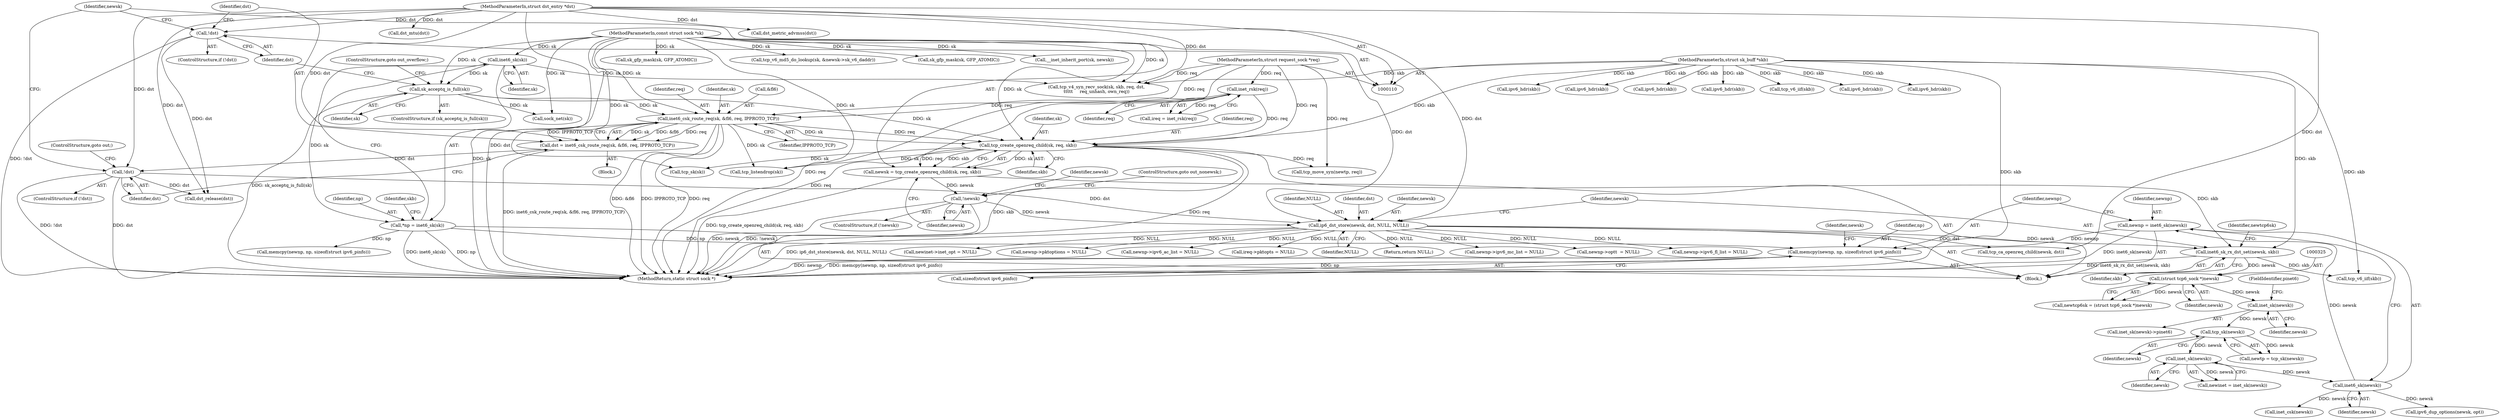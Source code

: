 digraph "0_linux_83eaddab4378db256d00d295bda6ca997cd13a52_0@API" {
"1000348" [label="(Call,memcpy(newnp, np, sizeof(struct ipv6_pinfo)))"];
"1000344" [label="(Call,newnp = inet6_sk(newsk))"];
"1000346" [label="(Call,inet6_sk(newsk))"];
"1000342" [label="(Call,inet_sk(newsk))"];
"1000338" [label="(Call,tcp_sk(newsk))"];
"1000329" [label="(Call,inet_sk(newsk))"];
"1000324" [label="(Call,(struct tcp6_sock *)newsk)"];
"1000319" [label="(Call,inet6_sk_rx_dst_set(newsk, skb))"];
"1000314" [label="(Call,ip6_dst_store(newsk, dst, NULL, NULL))"];
"1000306" [label="(Call,!newsk)"];
"1000299" [label="(Call,newsk = tcp_create_openreq_child(sk, req, skb))"];
"1000301" [label="(Call,tcp_create_openreq_child(sk, req, skb))"];
"1000289" [label="(Call,inet6_csk_route_req(sk, &fl6, req, IPPROTO_TCP))"];
"1000280" [label="(Call,sk_acceptq_is_full(sk))"];
"1000123" [label="(Call,inet6_sk(sk))"];
"1000111" [label="(MethodParameterIn,const struct sock *sk)"];
"1000277" [label="(Call,inet_rsk(req))"];
"1000113" [label="(MethodParameterIn,struct request_sock *req)"];
"1000112" [label="(MethodParameterIn,struct sk_buff *skb)"];
"1000284" [label="(Call,!dst)"];
"1000114" [label="(MethodParameterIn,struct dst_entry *dst)"];
"1000296" [label="(Call,!dst)"];
"1000287" [label="(Call,dst = inet6_csk_route_req(sk, &fl6, req, IPPROTO_TCP))"];
"1000121" [label="(Call,*np = inet6_sk(sk))"];
"1000265" [label="(Call,ipv6_hdr(skb))"];
"1000326" [label="(Identifier,newsk)"];
"1000391" [label="(Call,newnp->ipv6_ac_list = NULL)"];
"1000117" [label="(Block,)"];
"1000308" [label="(ControlStructure,goto out_nonewsk;)"];
"1000515" [label="(Call,dst_metric_advmss(dst))"];
"1000340" [label="(Call,newinet = inet_sk(newsk))"];
"1000114" [label="(MethodParameterIn,struct dst_entry *dst)"];
"1000288" [label="(Identifier,dst)"];
"1000298" [label="(ControlStructure,goto out;)"];
"1000295" [label="(ControlStructure,if (!dst))"];
"1000286" [label="(Block,)"];
"1000180" [label="(Call,memcpy(newnp, np, sizeof(struct ipv6_pinfo)))"];
"1000506" [label="(Call,dst_mtu(dst))"];
"1000293" [label="(Identifier,req)"];
"1000304" [label="(Identifier,skb)"];
"1000254" [label="(Call,ipv6_hdr(skb))"];
"1000635" [label="(Call,dst_release(dst))"];
"1000345" [label="(Identifier,newnp)"];
"1000336" [label="(Call,newtp = tcp_sk(newsk))"];
"1000330" [label="(Identifier,newsk)"];
"1000601" [label="(Call,sk_gfp_mask(sk, GFP_ATOMIC))"];
"1000122" [label="(Identifier,np)"];
"1000608" [label="(Call,ireq->pktopts = NULL)"];
"1000314" [label="(Call,ip6_dst_store(newsk, dst, NULL, NULL))"];
"1000290" [label="(Identifier,sk)"];
"1000285" [label="(Identifier,dst)"];
"1000433" [label="(Call,ipv6_hdr(skb))"];
"1000307" [label="(Identifier,newsk)"];
"1000277" [label="(Call,inet_rsk(req))"];
"1000513" [label="(Call,tcp_sk(sk))"];
"1000302" [label="(Identifier,sk)"];
"1000297" [label="(Identifier,dst)"];
"1000275" [label="(Call,ireq = inet_rsk(req))"];
"1000640" [label="(Return,return NULL;)"];
"1000311" [label="(Identifier,newsk)"];
"1000319" [label="(Call,inet6_sk_rx_dst_set(newsk, skb))"];
"1000323" [label="(Identifier,newtcp6sk)"];
"1000346" [label="(Call,inet6_sk(newsk))"];
"1000322" [label="(Call,newtcp6sk = (struct tcp6_sock *)newsk)"];
"1000483" [label="(Call,inet_csk(newsk))"];
"1000112" [label="(MethodParameterIn,struct sk_buff *skb)"];
"1000349" [label="(Identifier,newnp)"];
"1000246" [label="(Call,ipv6_hdr(skb))"];
"1000344" [label="(Call,newnp = inet6_sk(newsk))"];
"1000535" [label="(Call,tcp_v6_md5_do_lookup(sk, &newsk->sk_v6_daddr))"];
"1000280" [label="(Call,sk_acceptq_is_full(sk))"];
"1000642" [label="(MethodReturn,static struct sock *)"];
"1000351" [label="(Call,sizeof(struct ipv6_pinfo))"];
"1000329" [label="(Call,inet_sk(newsk))"];
"1000386" [label="(Call,newnp->ipv6_mc_list = NULL)"];
"1000417" [label="(Call,newnp->opt\t  = NULL)"];
"1000559" [label="(Call,sk_gfp_mask(sk, GFP_ATOMIC))"];
"1000324" [label="(Call,(struct tcp6_sock *)newsk)"];
"1000142" [label="(Call,tcp_v4_syn_recv_sock(sk, skb, req, dst,\n\t\t\t\t\t     req_unhash, own_req))"];
"1000279" [label="(ControlStructure,if (sk_acceptq_is_full(sk)))"];
"1000355" [label="(Identifier,newsk)"];
"1000315" [label="(Identifier,newsk)"];
"1000299" [label="(Call,newsk = tcp_create_openreq_child(sk, req, skb))"];
"1000631" [label="(Call,sock_net(sk))"];
"1000585" [label="(Call,tcp_move_syn(newtp, req))"];
"1000564" [label="(Call,__inet_inherit_port(sk, newsk))"];
"1000426" [label="(Call,tcp_v6_iif(skb))"];
"1000113" [label="(MethodParameterIn,struct request_sock *req)"];
"1000396" [label="(Call,newnp->ipv6_fl_list = NULL)"];
"1000328" [label="(Call,inet_sk(newsk)->pinet6)"];
"1000300" [label="(Identifier,newsk)"];
"1000342" [label="(Call,inet_sk(newsk))"];
"1000320" [label="(Identifier,newsk)"];
"1000294" [label="(Identifier,IPPROTO_TCP)"];
"1000239" [label="(Call,tcp_v6_iif(skb))"];
"1000348" [label="(Call,memcpy(newnp, np, sizeof(struct ipv6_pinfo)))"];
"1000317" [label="(Identifier,NULL)"];
"1000501" [label="(Call,tcp_ca_openreq_child(newsk, dst))"];
"1000296" [label="(Call,!dst)"];
"1000316" [label="(Identifier,dst)"];
"1000338" [label="(Call,tcp_sk(newsk))"];
"1000305" [label="(ControlStructure,if (!newsk))"];
"1000452" [label="(Call,ipv6_hdr(skb))"];
"1000343" [label="(Identifier,newsk)"];
"1000111" [label="(MethodParameterIn,const struct sock *sk)"];
"1000283" [label="(ControlStructure,if (!dst))"];
"1000638" [label="(Call,tcp_listendrop(sk))"];
"1000291" [label="(Call,&fl6)"];
"1000303" [label="(Identifier,req)"];
"1000278" [label="(Identifier,req)"];
"1000347" [label="(Identifier,newsk)"];
"1000124" [label="(Identifier,sk)"];
"1000284" [label="(Call,!dst)"];
"1000135" [label="(Identifier,skb)"];
"1000123" [label="(Call,inet6_sk(sk))"];
"1000301" [label="(Call,tcp_create_openreq_child(sk, req, skb))"];
"1000318" [label="(Identifier,NULL)"];
"1000281" [label="(Identifier,sk)"];
"1000441" [label="(Call,ipv6_hdr(skb))"];
"1000306" [label="(Call,!newsk)"];
"1000282" [label="(ControlStructure,goto out_overflow;)"];
"1000287" [label="(Call,dst = inet6_csk_route_req(sk, &fl6, req, IPPROTO_TCP))"];
"1000339" [label="(Identifier,newsk)"];
"1000350" [label="(Identifier,np)"];
"1000289" [label="(Call,inet6_csk_route_req(sk, &fl6, req, IPPROTO_TCP))"];
"1000321" [label="(Identifier,skb)"];
"1000381" [label="(Call,newinet->inet_opt = NULL)"];
"1000331" [label="(FieldIdentifier,pinet6)"];
"1000473" [label="(Call,ipv6_dup_options(newsk, opt))"];
"1000412" [label="(Call,newnp->pktoptions = NULL)"];
"1000121" [label="(Call,*np = inet6_sk(sk))"];
"1000348" -> "1000117"  [label="AST: "];
"1000348" -> "1000351"  [label="CFG: "];
"1000349" -> "1000348"  [label="AST: "];
"1000350" -> "1000348"  [label="AST: "];
"1000351" -> "1000348"  [label="AST: "];
"1000355" -> "1000348"  [label="CFG: "];
"1000348" -> "1000642"  [label="DDG: newnp"];
"1000348" -> "1000642"  [label="DDG: memcpy(newnp, np, sizeof(struct ipv6_pinfo))"];
"1000348" -> "1000642"  [label="DDG: np"];
"1000344" -> "1000348"  [label="DDG: newnp"];
"1000121" -> "1000348"  [label="DDG: np"];
"1000344" -> "1000117"  [label="AST: "];
"1000344" -> "1000346"  [label="CFG: "];
"1000345" -> "1000344"  [label="AST: "];
"1000346" -> "1000344"  [label="AST: "];
"1000349" -> "1000344"  [label="CFG: "];
"1000344" -> "1000642"  [label="DDG: inet6_sk(newsk)"];
"1000346" -> "1000344"  [label="DDG: newsk"];
"1000346" -> "1000347"  [label="CFG: "];
"1000347" -> "1000346"  [label="AST: "];
"1000342" -> "1000346"  [label="DDG: newsk"];
"1000346" -> "1000473"  [label="DDG: newsk"];
"1000346" -> "1000483"  [label="DDG: newsk"];
"1000342" -> "1000340"  [label="AST: "];
"1000342" -> "1000343"  [label="CFG: "];
"1000343" -> "1000342"  [label="AST: "];
"1000340" -> "1000342"  [label="CFG: "];
"1000342" -> "1000340"  [label="DDG: newsk"];
"1000338" -> "1000342"  [label="DDG: newsk"];
"1000338" -> "1000336"  [label="AST: "];
"1000338" -> "1000339"  [label="CFG: "];
"1000339" -> "1000338"  [label="AST: "];
"1000336" -> "1000338"  [label="CFG: "];
"1000338" -> "1000336"  [label="DDG: newsk"];
"1000329" -> "1000338"  [label="DDG: newsk"];
"1000329" -> "1000328"  [label="AST: "];
"1000329" -> "1000330"  [label="CFG: "];
"1000330" -> "1000329"  [label="AST: "];
"1000331" -> "1000329"  [label="CFG: "];
"1000324" -> "1000329"  [label="DDG: newsk"];
"1000324" -> "1000322"  [label="AST: "];
"1000324" -> "1000326"  [label="CFG: "];
"1000325" -> "1000324"  [label="AST: "];
"1000326" -> "1000324"  [label="AST: "];
"1000322" -> "1000324"  [label="CFG: "];
"1000324" -> "1000322"  [label="DDG: newsk"];
"1000319" -> "1000324"  [label="DDG: newsk"];
"1000319" -> "1000117"  [label="AST: "];
"1000319" -> "1000321"  [label="CFG: "];
"1000320" -> "1000319"  [label="AST: "];
"1000321" -> "1000319"  [label="AST: "];
"1000323" -> "1000319"  [label="CFG: "];
"1000319" -> "1000642"  [label="DDG: inet6_sk_rx_dst_set(newsk, skb)"];
"1000314" -> "1000319"  [label="DDG: newsk"];
"1000301" -> "1000319"  [label="DDG: skb"];
"1000112" -> "1000319"  [label="DDG: skb"];
"1000319" -> "1000426"  [label="DDG: skb"];
"1000314" -> "1000117"  [label="AST: "];
"1000314" -> "1000318"  [label="CFG: "];
"1000315" -> "1000314"  [label="AST: "];
"1000316" -> "1000314"  [label="AST: "];
"1000317" -> "1000314"  [label="AST: "];
"1000318" -> "1000314"  [label="AST: "];
"1000320" -> "1000314"  [label="CFG: "];
"1000314" -> "1000642"  [label="DDG: ip6_dst_store(newsk, dst, NULL, NULL)"];
"1000306" -> "1000314"  [label="DDG: newsk"];
"1000284" -> "1000314"  [label="DDG: dst"];
"1000296" -> "1000314"  [label="DDG: dst"];
"1000114" -> "1000314"  [label="DDG: dst"];
"1000314" -> "1000381"  [label="DDG: NULL"];
"1000314" -> "1000386"  [label="DDG: NULL"];
"1000314" -> "1000391"  [label="DDG: NULL"];
"1000314" -> "1000396"  [label="DDG: NULL"];
"1000314" -> "1000412"  [label="DDG: NULL"];
"1000314" -> "1000417"  [label="DDG: NULL"];
"1000314" -> "1000501"  [label="DDG: dst"];
"1000314" -> "1000608"  [label="DDG: NULL"];
"1000314" -> "1000640"  [label="DDG: NULL"];
"1000306" -> "1000305"  [label="AST: "];
"1000306" -> "1000307"  [label="CFG: "];
"1000307" -> "1000306"  [label="AST: "];
"1000308" -> "1000306"  [label="CFG: "];
"1000311" -> "1000306"  [label="CFG: "];
"1000306" -> "1000642"  [label="DDG: newsk"];
"1000306" -> "1000642"  [label="DDG: !newsk"];
"1000299" -> "1000306"  [label="DDG: newsk"];
"1000299" -> "1000117"  [label="AST: "];
"1000299" -> "1000301"  [label="CFG: "];
"1000300" -> "1000299"  [label="AST: "];
"1000301" -> "1000299"  [label="AST: "];
"1000307" -> "1000299"  [label="CFG: "];
"1000299" -> "1000642"  [label="DDG: tcp_create_openreq_child(sk, req, skb)"];
"1000301" -> "1000299"  [label="DDG: sk"];
"1000301" -> "1000299"  [label="DDG: req"];
"1000301" -> "1000299"  [label="DDG: skb"];
"1000301" -> "1000304"  [label="CFG: "];
"1000302" -> "1000301"  [label="AST: "];
"1000303" -> "1000301"  [label="AST: "];
"1000304" -> "1000301"  [label="AST: "];
"1000301" -> "1000642"  [label="DDG: skb"];
"1000301" -> "1000642"  [label="DDG: req"];
"1000289" -> "1000301"  [label="DDG: sk"];
"1000289" -> "1000301"  [label="DDG: req"];
"1000280" -> "1000301"  [label="DDG: sk"];
"1000111" -> "1000301"  [label="DDG: sk"];
"1000277" -> "1000301"  [label="DDG: req"];
"1000113" -> "1000301"  [label="DDG: req"];
"1000112" -> "1000301"  [label="DDG: skb"];
"1000301" -> "1000513"  [label="DDG: sk"];
"1000301" -> "1000585"  [label="DDG: req"];
"1000301" -> "1000638"  [label="DDG: sk"];
"1000289" -> "1000287"  [label="AST: "];
"1000289" -> "1000294"  [label="CFG: "];
"1000290" -> "1000289"  [label="AST: "];
"1000291" -> "1000289"  [label="AST: "];
"1000293" -> "1000289"  [label="AST: "];
"1000294" -> "1000289"  [label="AST: "];
"1000287" -> "1000289"  [label="CFG: "];
"1000289" -> "1000642"  [label="DDG: &fl6"];
"1000289" -> "1000642"  [label="DDG: IPPROTO_TCP"];
"1000289" -> "1000642"  [label="DDG: req"];
"1000289" -> "1000287"  [label="DDG: sk"];
"1000289" -> "1000287"  [label="DDG: &fl6"];
"1000289" -> "1000287"  [label="DDG: req"];
"1000289" -> "1000287"  [label="DDG: IPPROTO_TCP"];
"1000280" -> "1000289"  [label="DDG: sk"];
"1000111" -> "1000289"  [label="DDG: sk"];
"1000277" -> "1000289"  [label="DDG: req"];
"1000113" -> "1000289"  [label="DDG: req"];
"1000289" -> "1000638"  [label="DDG: sk"];
"1000280" -> "1000279"  [label="AST: "];
"1000280" -> "1000281"  [label="CFG: "];
"1000281" -> "1000280"  [label="AST: "];
"1000282" -> "1000280"  [label="CFG: "];
"1000285" -> "1000280"  [label="CFG: "];
"1000280" -> "1000642"  [label="DDG: sk_acceptq_is_full(sk)"];
"1000123" -> "1000280"  [label="DDG: sk"];
"1000111" -> "1000280"  [label="DDG: sk"];
"1000280" -> "1000631"  [label="DDG: sk"];
"1000123" -> "1000121"  [label="AST: "];
"1000123" -> "1000124"  [label="CFG: "];
"1000124" -> "1000123"  [label="AST: "];
"1000121" -> "1000123"  [label="CFG: "];
"1000123" -> "1000121"  [label="DDG: sk"];
"1000111" -> "1000123"  [label="DDG: sk"];
"1000123" -> "1000142"  [label="DDG: sk"];
"1000111" -> "1000110"  [label="AST: "];
"1000111" -> "1000642"  [label="DDG: sk"];
"1000111" -> "1000142"  [label="DDG: sk"];
"1000111" -> "1000513"  [label="DDG: sk"];
"1000111" -> "1000535"  [label="DDG: sk"];
"1000111" -> "1000559"  [label="DDG: sk"];
"1000111" -> "1000564"  [label="DDG: sk"];
"1000111" -> "1000601"  [label="DDG: sk"];
"1000111" -> "1000631"  [label="DDG: sk"];
"1000111" -> "1000638"  [label="DDG: sk"];
"1000277" -> "1000275"  [label="AST: "];
"1000277" -> "1000278"  [label="CFG: "];
"1000278" -> "1000277"  [label="AST: "];
"1000275" -> "1000277"  [label="CFG: "];
"1000277" -> "1000642"  [label="DDG: req"];
"1000277" -> "1000275"  [label="DDG: req"];
"1000113" -> "1000277"  [label="DDG: req"];
"1000113" -> "1000110"  [label="AST: "];
"1000113" -> "1000642"  [label="DDG: req"];
"1000113" -> "1000142"  [label="DDG: req"];
"1000113" -> "1000585"  [label="DDG: req"];
"1000112" -> "1000110"  [label="AST: "];
"1000112" -> "1000642"  [label="DDG: skb"];
"1000112" -> "1000142"  [label="DDG: skb"];
"1000112" -> "1000239"  [label="DDG: skb"];
"1000112" -> "1000246"  [label="DDG: skb"];
"1000112" -> "1000254"  [label="DDG: skb"];
"1000112" -> "1000265"  [label="DDG: skb"];
"1000112" -> "1000426"  [label="DDG: skb"];
"1000112" -> "1000433"  [label="DDG: skb"];
"1000112" -> "1000441"  [label="DDG: skb"];
"1000112" -> "1000452"  [label="DDG: skb"];
"1000284" -> "1000283"  [label="AST: "];
"1000284" -> "1000285"  [label="CFG: "];
"1000285" -> "1000284"  [label="AST: "];
"1000288" -> "1000284"  [label="CFG: "];
"1000300" -> "1000284"  [label="CFG: "];
"1000284" -> "1000642"  [label="DDG: !dst"];
"1000114" -> "1000284"  [label="DDG: dst"];
"1000284" -> "1000635"  [label="DDG: dst"];
"1000114" -> "1000110"  [label="AST: "];
"1000114" -> "1000642"  [label="DDG: dst"];
"1000114" -> "1000142"  [label="DDG: dst"];
"1000114" -> "1000287"  [label="DDG: dst"];
"1000114" -> "1000296"  [label="DDG: dst"];
"1000114" -> "1000501"  [label="DDG: dst"];
"1000114" -> "1000506"  [label="DDG: dst"];
"1000114" -> "1000515"  [label="DDG: dst"];
"1000114" -> "1000635"  [label="DDG: dst"];
"1000296" -> "1000295"  [label="AST: "];
"1000296" -> "1000297"  [label="CFG: "];
"1000297" -> "1000296"  [label="AST: "];
"1000298" -> "1000296"  [label="CFG: "];
"1000300" -> "1000296"  [label="CFG: "];
"1000296" -> "1000642"  [label="DDG: !dst"];
"1000296" -> "1000642"  [label="DDG: dst"];
"1000287" -> "1000296"  [label="DDG: dst"];
"1000296" -> "1000635"  [label="DDG: dst"];
"1000287" -> "1000286"  [label="AST: "];
"1000288" -> "1000287"  [label="AST: "];
"1000297" -> "1000287"  [label="CFG: "];
"1000287" -> "1000642"  [label="DDG: inet6_csk_route_req(sk, &fl6, req, IPPROTO_TCP)"];
"1000121" -> "1000117"  [label="AST: "];
"1000122" -> "1000121"  [label="AST: "];
"1000135" -> "1000121"  [label="CFG: "];
"1000121" -> "1000642"  [label="DDG: inet6_sk(sk)"];
"1000121" -> "1000642"  [label="DDG: np"];
"1000121" -> "1000180"  [label="DDG: np"];
}
